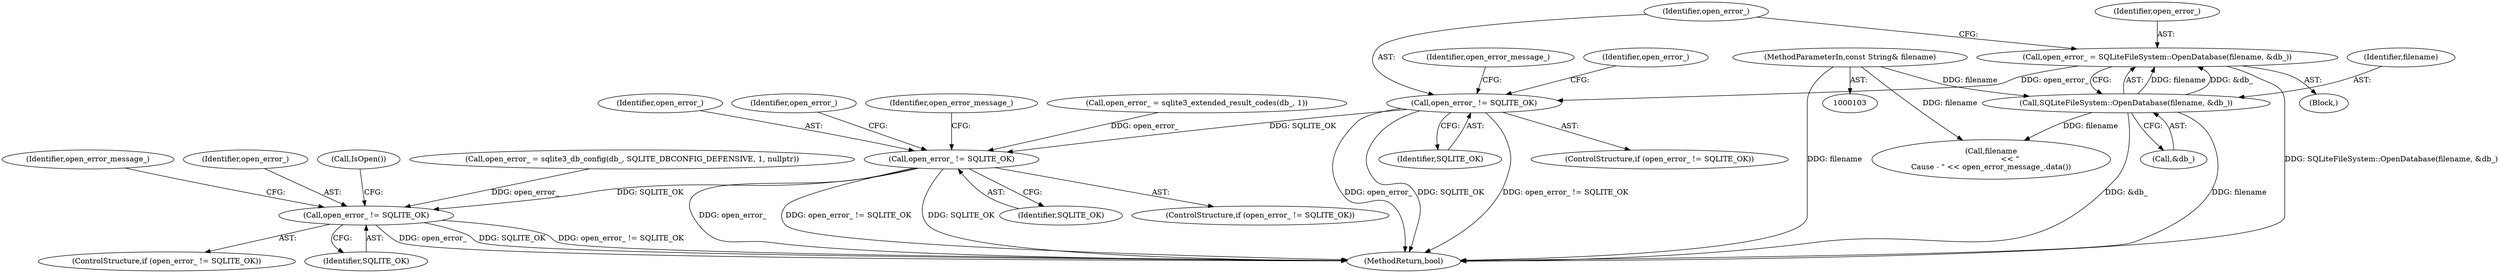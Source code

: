 digraph "0_Chrome_a06c5187775536a68f035f16cdb8bc47b9bfad24@API" {
"1000107" [label="(Call,open_error_ = SQLiteFileSystem::OpenDatabase(filename, &db_))"];
"1000109" [label="(Call,SQLiteFileSystem::OpenDatabase(filename, &db_))"];
"1000104" [label="(MethodParameterIn,const String& filename)"];
"1000114" [label="(Call,open_error_ != SQLITE_OK)"];
"1000148" [label="(Call,open_error_ != SQLITE_OK)"];
"1000177" [label="(Call,open_error_ != SQLITE_OK)"];
"1000179" [label="(Identifier,SQLITE_OK)"];
"1000105" [label="(Block,)"];
"1000113" [label="(ControlStructure,if (open_error_ != SQLITE_OK))"];
"1000170" [label="(Identifier,open_error_)"];
"1000177" [label="(Call,open_error_ != SQLITE_OK)"];
"1000116" [label="(Identifier,SQLITE_OK)"];
"1000108" [label="(Identifier,open_error_)"];
"1000153" [label="(Identifier,open_error_message_)"];
"1000199" [label="(Call,IsOpen())"];
"1000130" [label="(Call,filename\n                << \"\nCause - \" << open_error_message_.data())"];
"1000111" [label="(Call,&db_)"];
"1000104" [label="(MethodParameterIn,const String& filename)"];
"1000142" [label="(Call,open_error_ = sqlite3_extended_result_codes(db_, 1))"];
"1000149" [label="(Identifier,open_error_)"];
"1000176" [label="(ControlStructure,if (open_error_ != SQLITE_OK))"];
"1000148" [label="(Call,open_error_ != SQLITE_OK)"];
"1000109" [label="(Call,SQLiteFileSystem::OpenDatabase(filename, &db_))"];
"1000150" [label="(Identifier,SQLITE_OK)"];
"1000143" [label="(Identifier,open_error_)"];
"1000115" [label="(Identifier,open_error_)"];
"1000147" [label="(ControlStructure,if (open_error_ != SQLITE_OK))"];
"1000107" [label="(Call,open_error_ = SQLiteFileSystem::OpenDatabase(filename, &db_))"];
"1000169" [label="(Call,open_error_ = sqlite3_db_config(db_, SQLITE_DBCONFIG_DEFENSIVE, 1, nullptr))"];
"1000223" [label="(MethodReturn,bool)"];
"1000182" [label="(Identifier,open_error_message_)"];
"1000114" [label="(Call,open_error_ != SQLITE_OK)"];
"1000110" [label="(Identifier,filename)"];
"1000178" [label="(Identifier,open_error_)"];
"1000119" [label="(Identifier,open_error_message_)"];
"1000107" -> "1000105"  [label="AST: "];
"1000107" -> "1000109"  [label="CFG: "];
"1000108" -> "1000107"  [label="AST: "];
"1000109" -> "1000107"  [label="AST: "];
"1000115" -> "1000107"  [label="CFG: "];
"1000107" -> "1000223"  [label="DDG: SQLiteFileSystem::OpenDatabase(filename, &db_)"];
"1000109" -> "1000107"  [label="DDG: filename"];
"1000109" -> "1000107"  [label="DDG: &db_"];
"1000107" -> "1000114"  [label="DDG: open_error_"];
"1000109" -> "1000111"  [label="CFG: "];
"1000110" -> "1000109"  [label="AST: "];
"1000111" -> "1000109"  [label="AST: "];
"1000109" -> "1000223"  [label="DDG: filename"];
"1000109" -> "1000223"  [label="DDG: &db_"];
"1000104" -> "1000109"  [label="DDG: filename"];
"1000109" -> "1000130"  [label="DDG: filename"];
"1000104" -> "1000103"  [label="AST: "];
"1000104" -> "1000223"  [label="DDG: filename"];
"1000104" -> "1000130"  [label="DDG: filename"];
"1000114" -> "1000113"  [label="AST: "];
"1000114" -> "1000116"  [label="CFG: "];
"1000115" -> "1000114"  [label="AST: "];
"1000116" -> "1000114"  [label="AST: "];
"1000119" -> "1000114"  [label="CFG: "];
"1000143" -> "1000114"  [label="CFG: "];
"1000114" -> "1000223"  [label="DDG: open_error_ != SQLITE_OK"];
"1000114" -> "1000223"  [label="DDG: open_error_"];
"1000114" -> "1000223"  [label="DDG: SQLITE_OK"];
"1000114" -> "1000148"  [label="DDG: SQLITE_OK"];
"1000148" -> "1000147"  [label="AST: "];
"1000148" -> "1000150"  [label="CFG: "];
"1000149" -> "1000148"  [label="AST: "];
"1000150" -> "1000148"  [label="AST: "];
"1000153" -> "1000148"  [label="CFG: "];
"1000170" -> "1000148"  [label="CFG: "];
"1000148" -> "1000223"  [label="DDG: open_error_"];
"1000148" -> "1000223"  [label="DDG: open_error_ != SQLITE_OK"];
"1000148" -> "1000223"  [label="DDG: SQLITE_OK"];
"1000142" -> "1000148"  [label="DDG: open_error_"];
"1000148" -> "1000177"  [label="DDG: SQLITE_OK"];
"1000177" -> "1000176"  [label="AST: "];
"1000177" -> "1000179"  [label="CFG: "];
"1000178" -> "1000177"  [label="AST: "];
"1000179" -> "1000177"  [label="AST: "];
"1000182" -> "1000177"  [label="CFG: "];
"1000199" -> "1000177"  [label="CFG: "];
"1000177" -> "1000223"  [label="DDG: open_error_"];
"1000177" -> "1000223"  [label="DDG: SQLITE_OK"];
"1000177" -> "1000223"  [label="DDG: open_error_ != SQLITE_OK"];
"1000169" -> "1000177"  [label="DDG: open_error_"];
}
